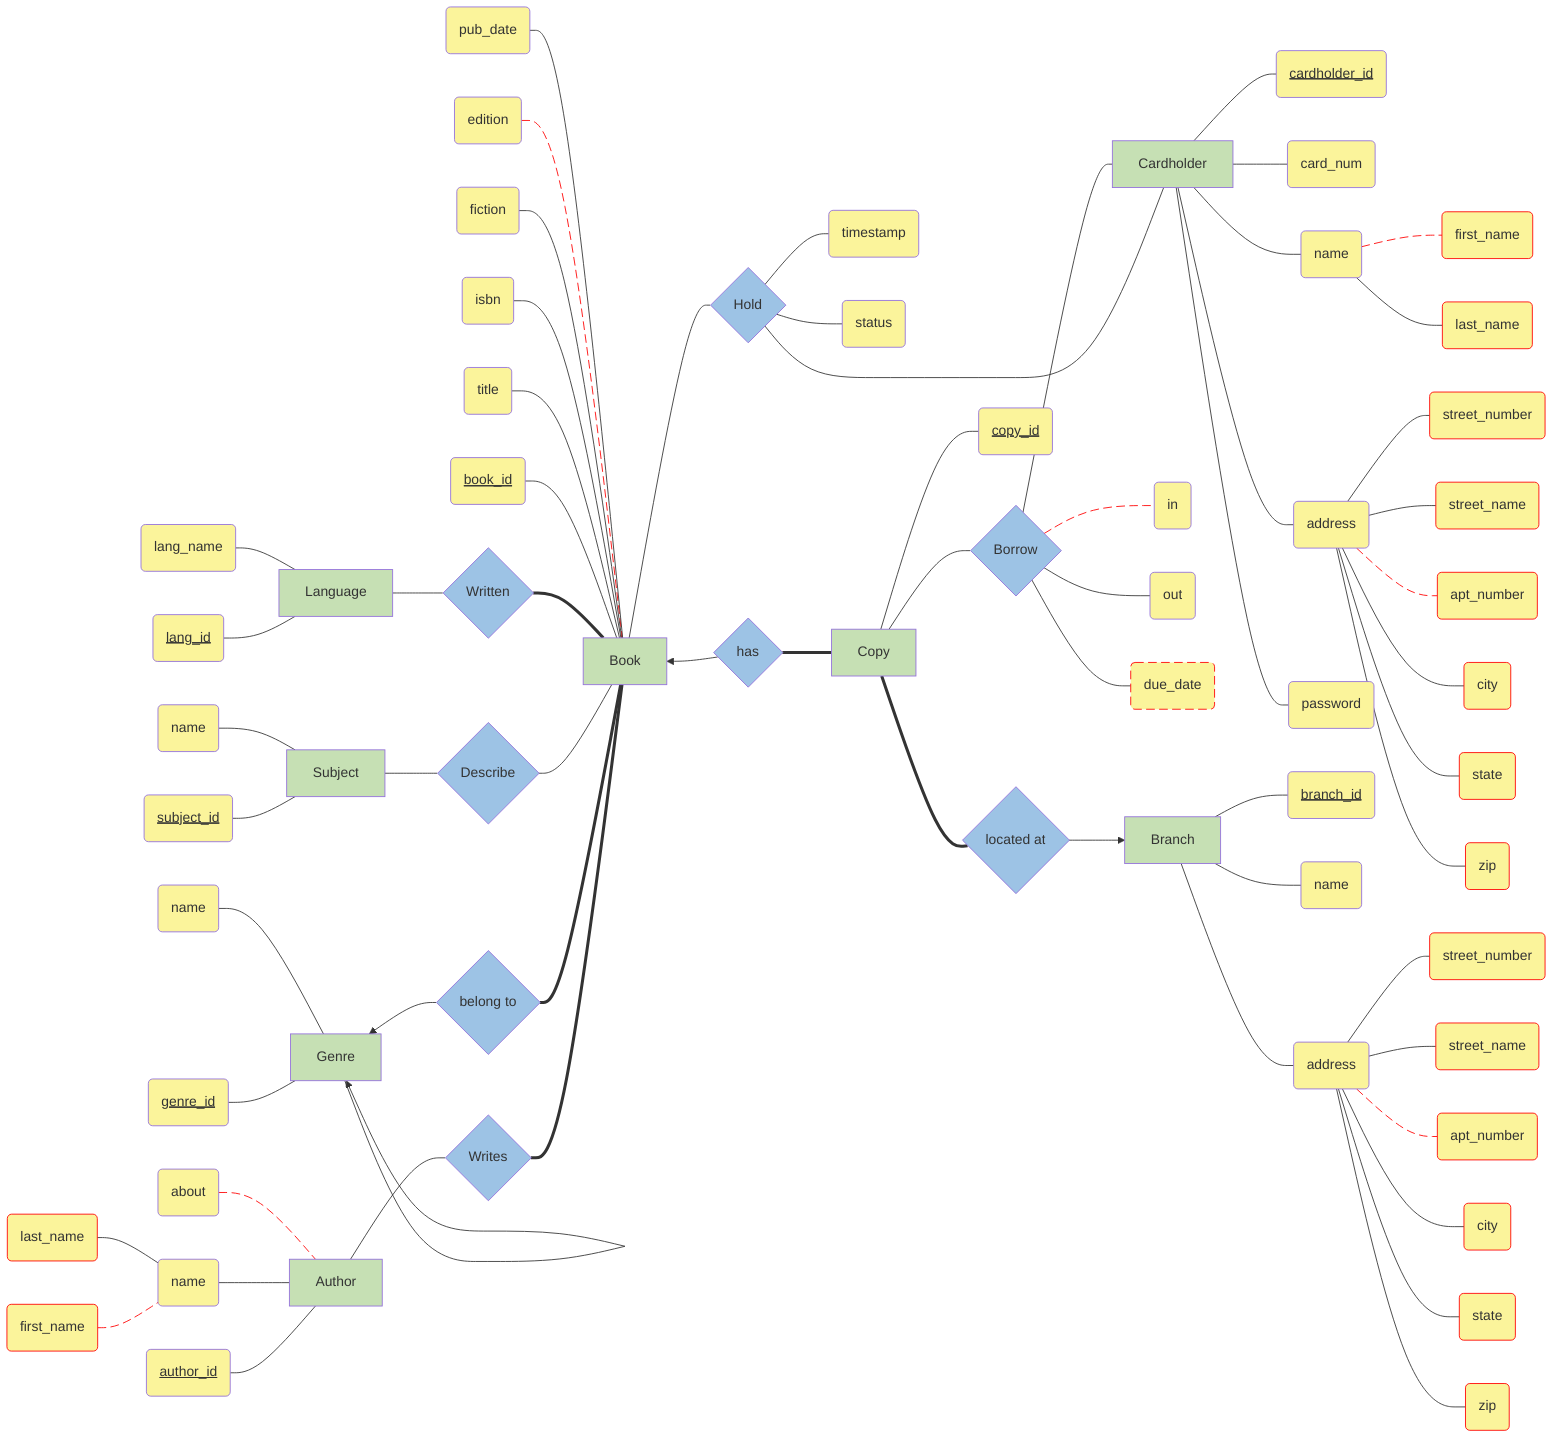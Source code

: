 graph LR
    %% ===
    %% AUTHOR
    %% ---

    %% Attributes
    aid(author_id):::attr --- A
    class aid pk;
    af(first_name):::subAttr --- an
    al(last_name):::subAttr --- an
    an(name):::attr --- A
    aa(about):::attr --- A

    %% Author to Book
    %% 1..M : 0..M
    %% an Author can write one or more Books
    %% every Book is written by at least one Author
    A[Author]:::entity --- AB{Writes}:::relation
    AB === B[Book]:::entity
    %% ===

    %% ===
    %% GENRE
    %% ---

    %% Attributes
    gid(genre_id):::attr --- G
    class gid pk;
    gnm(name):::attr --- G

    %% Genre to Book
    %% 1..M : 0..1
    %% one Genre can contain one or more Books
    %% every Book belongs to one Genre
    %% workaround for reverse pointed arrows
    G[Genre]:::entity ~~~ GB{belong to}:::relation --> G
    %% Using this to attempt to "straighten" back out the lines
    GB ~~~ G
    GB === B

    %% Genre to Genre
    %% 0..1 : 0..M
    %% a Genre must may to exactly one super Genre
    %% a Genre may have 1 or more sub Genre
    G --> G
    %% ===

    %% ===
    %% SUBJECT
    %% ---

    %% Attributes
    sid(subject_id):::attr--- S
    class sid pk;
    sn(name):::attr--- S

    %% Subject to Book
    %% 0..M : 0..M
    %% a Subject can describe one or more Books
    %% a Book can be described by one or more Subjects
    S[Subject]:::entity --- SB{Describe}:::relation
    SB --- B
    %% ===

    %% ===
    %% LANGUAGE
    %% ---

    %% Attributes
    lid(lang_id):::attr--- L
    class lid pk;
    lnm(lang_name):::attr--- L

    %% Language to Book
    %% 1..M : 0..M
    %% one or more Languages can be used to write a Book
    %% a Book must be written in at least one Language
    L[Language]:::entity --- LB{Written}:::relation
    LB === B
    %% ===

    %% ===
    %% BOOK
    %% ---

    %% Attributes
    bid(book_id):::attr --- B
    class bid pk;
    bt(title):::attr --- B
    bi(isbn):::attr --- B
    bf(fiction):::attr --- B
    be(edition):::attr --- B
    bp(pub_date):::attr --- B
    %% ===

    %% ===
    %% HOLD (Book to Cardholder, Bridge Entity)
    %% ---
    %% 0..M : 0..M

    %% Attributes
    H --- hts(timestamp):::attr
    H --- hst(status):::attr

    %% a Book may be requested for Hold by one or more Cardholder
    %% a Cardholder may request a Hold for one or more Book
    B ~~~ H{Hold}:::relation --- B
    H --- Ch
    %% ===

    %% ===
    %% COPY
    %% ---

    %% Book to Copy
    %% 1..1 : 0..M
    %% a book Book may have one or more Copy
    %% every Copy has exactly one Book
    B ~~~ BC{has}:::weakRelation --> B
    BC ~~~ B
    BC === C[Copy]:::weakEntity
    %% ===

    %% ===
    %% BORROW (Bridge Entity)
    %% ---
    %% 0..M : 0..M

    %% a Copy can have one or more Borrow records for one or more Cardholder
    %% a Cardholder can have one or more Borrow records for one or more Copy
    C --- Bw{Borrow}:::relation
    Bw --- Ch[Cardholder]:::entity

    %% Attributes
    Bw --- tts(in):::attr
    Bw --- tot(out):::attr
    Bw --- tdt(due_date):::derAttr

    %% COPY Attributes
    %% placed here to correct order of appearance in output
    C --- cid(copy_id):::attr
    class cid pk;
    %% ===

    %% ===
    %% CARDHOLDER
    %% ---

    %% Attributes
    Ch --- chid(cardholder_id):::attr
    class chid pk;
    Ch --- chnm(card_num):::attr
    chn --- chfn(first_name):::subAttr
    chn --- chln(last_name):::subAttr
    Ch --- chn(name):::attr
    Ch --- ca(address):::attr
    ca --- csn(street_number):::subAttr
    ca --- cst(street_name):::subAttr
    ca --- caa(apt_number):::subAttr
    ca --- cac(city):::subAttr
    ca --- cas(state):::subAttr
    ca --- cz(zip):::subAttr
    Ch --- chpw(password):::attr
    %% ===

    %% ===
    %% BRANCH
    %% ---

    %% Copy to Branch
    %% 0..M : 1..1
    %% a Copy must be located at exactly one Branch
    %% a Branch may have one or more Copy
    C ~~~ CBr{located at}:::relation === C
    CBr ~~~ C
    CBr --> Br[Branch]:::entity

    %% Attributes
    Br --- brd(branch_id):::attr
    class brd pk;
    Br --- bn(name):::attr
    Br --- ba(address):::attr
    ba --- bsn(street_number):::subAttr
    ba --- bst(street_name):::subAttr
    ba --- baa(apt_number):::subAttr
    ba --- bac(city):::subAttr
    ba --- bas(state):::subAttr
    ba --- bz(zip):::subAttr
    %% ===

    classDef entity,weakEntity fill:#c6e0b4;
    classDef relation,weakRelation fill:#9dc3e5;
    classDef attr,subAttr,derAttr fill:#fbf49b;
    classDef subAttr,derAttr stroke:red;
    classDef derAttr stroke-dasharray: 10 5;
    classDef pk text-decoration: underline;
    %% optional attr links
    linkStyle 1,4,26,39,45,51,65 stroke:red, stroke-dasharray: 10 5;